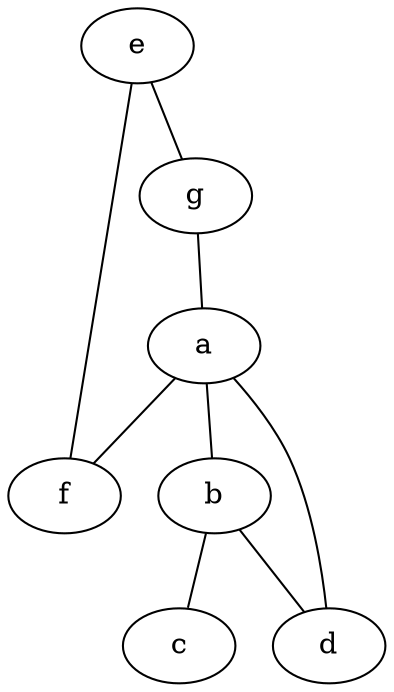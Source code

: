graph graphname {
     a -- b -- c;
     b -- d;
	 d -- a;
	 a -- f;
	 e -- f;
	 e -- g;
	 g -- a;
 }